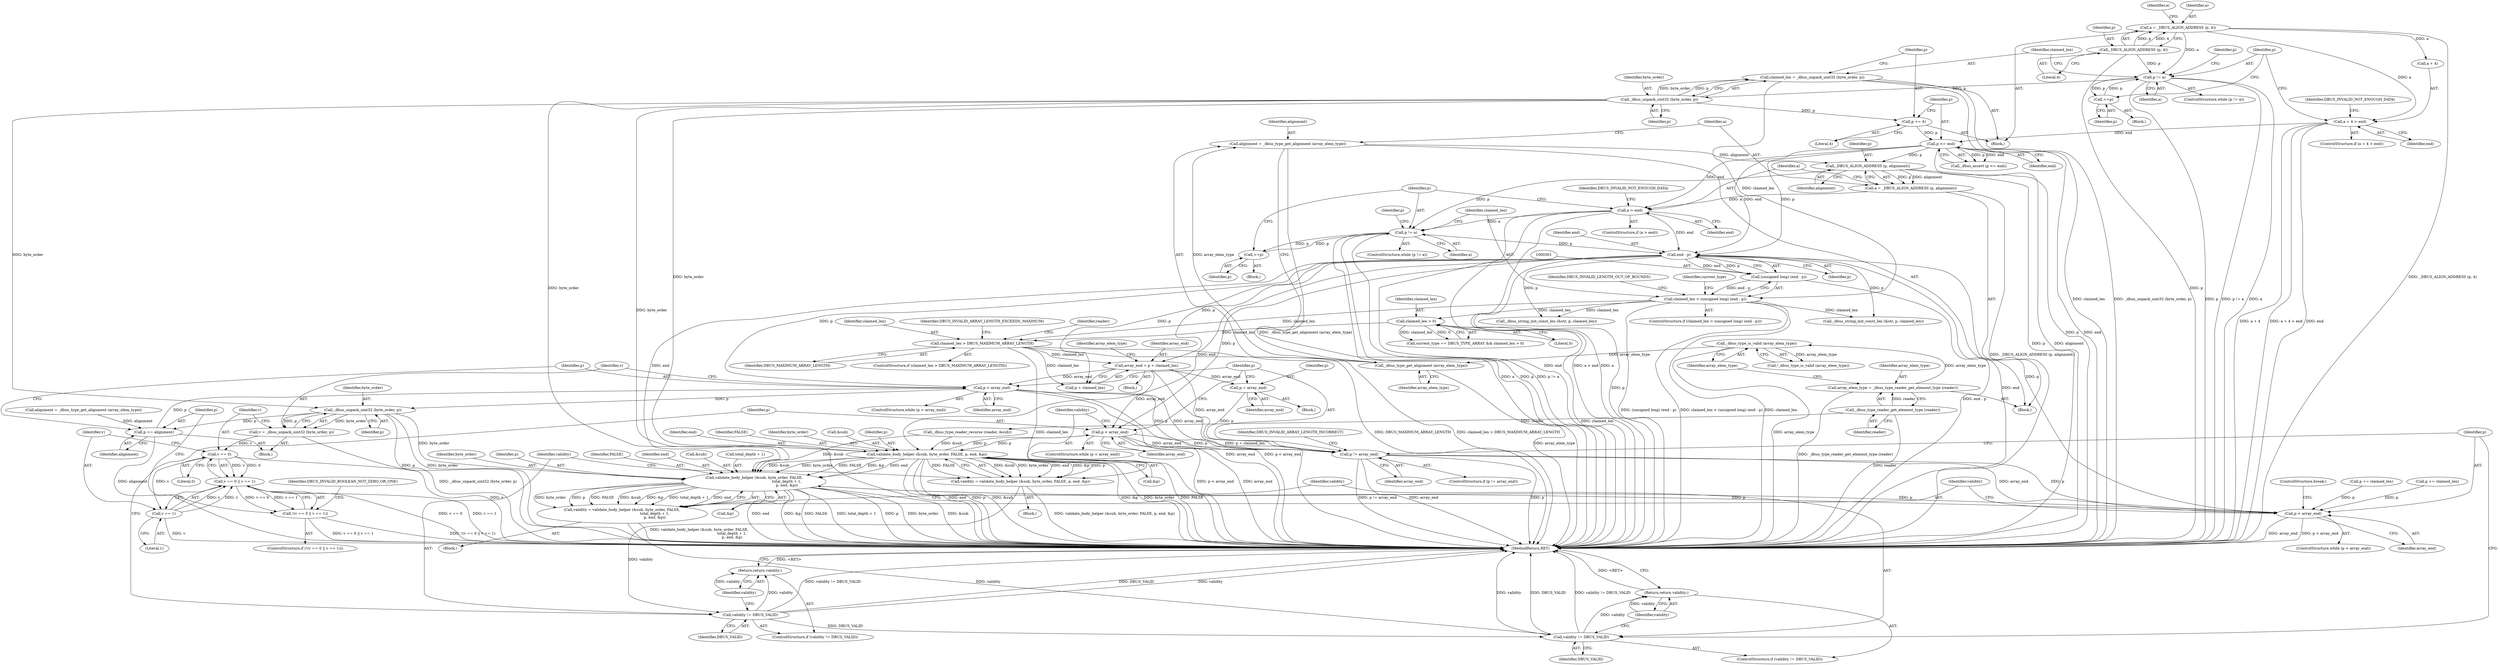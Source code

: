 digraph "0_dbus_7d65a3a6ed8815e34a99c680ac3869fde49dbbd4@integer" {
"1000382" [label="(Call,array_end = p + claimed_len)"];
"1000302" [label="(Call,end - p)"];
"1000278" [label="(Call,a > end)"];
"1000272" [label="(Call,a = _DBUS_ALIGN_ADDRESS (p, alignment))"];
"1000274" [label="(Call,_DBUS_ALIGN_ADDRESS (p, alignment))"];
"1000248" [label="(Call,p <= end)"];
"1000244" [label="(Call,p += 4)"];
"1000241" [label="(Call,_dbus_unpack_uint32 (byte_order, p))"];
"1000226" [label="(Call,p != a)"];
"1000237" [label="(Call,++p)"];
"1000214" [label="(Call,_DBUS_ALIGN_ADDRESS (p, 4))"];
"1000212" [label="(Call,a = _DBUS_ALIGN_ADDRESS (p, 4))"];
"1000218" [label="(Call,a + 4 > end)"];
"1000268" [label="(Call,alignment = _dbus_type_get_alignment (array_elem_type))"];
"1000270" [label="(Call,_dbus_type_get_alignment (array_elem_type))"];
"1000263" [label="(Call,_dbus_type_is_valid (array_elem_type))"];
"1000257" [label="(Call,array_elem_type = _dbus_type_reader_get_element_type (reader))"];
"1000259" [label="(Call,_dbus_type_reader_get_element_type (reader))"];
"1000284" [label="(Call,p != a)"];
"1000295" [label="(Call,++p)"];
"1000373" [label="(Call,claimed_len > DBUS_MAXIMUM_ARRAY_LENGTH)"];
"1000364" [label="(Call,claimed_len > 0)"];
"1000298" [label="(Call,claimed_len > (unsigned long) (end - p))"];
"1000239" [label="(Call,claimed_len = _dbus_unpack_uint32 (byte_order, p))"];
"1000300" [label="(Call,(unsigned long) (end - p))"];
"1000406" [label="(Call,p < array_end)"];
"1000412" [label="(Call,_dbus_unpack_uint32 (byte_order, p))"];
"1000410" [label="(Call,v = _dbus_unpack_uint32 (byte_order, p))"];
"1000418" [label="(Call,v == 0)"];
"1000417" [label="(Call,v == 0 || v == 1)"];
"1000416" [label="(Call,!(v == 0 || v == 1))"];
"1000421" [label="(Call,v == 1)"];
"1000426" [label="(Call,p += alignment)"];
"1000472" [label="(Call,validate_body_helper (&sub, byte_order, FALSE,\n                                                         total_depth + 1,\n                                                         p, end, &p))"];
"1000466" [label="(Call,p < array_end)"];
"1000470" [label="(Call,validity = validate_body_helper (&sub, byte_order, FALSE,\n                                                         total_depth + 1,\n                                                         p, end, &p))"];
"1000485" [label="(Call,validity != DBUS_VALID)"];
"1000488" [label="(Return,return validity;)"];
"1000459" [label="(Call,p != array_end)"];
"1000431" [label="(Call,p = array_end)"];
"1000437" [label="(Call,p < array_end)"];
"1000443" [label="(Call,validate_body_helper (&sub, byte_order, FALSE, p, end, &p))"];
"1000441" [label="(Call,validity = validate_body_helper (&sub, byte_order, FALSE, p, end, &p))"];
"1000453" [label="(Call,validity != DBUS_VALID)"];
"1000456" [label="(Return,return validity;)"];
"1000242" [label="(Identifier,byte_order)"];
"1000467" [label="(Identifier,p)"];
"1000486" [label="(Identifier,validity)"];
"1000243" [label="(Identifier,p)"];
"1000220" [label="(Identifier,a)"];
"1000258" [label="(Identifier,array_elem_type)"];
"1000257" [label="(Call,array_elem_type = _dbus_type_reader_get_element_type (reader))"];
"1000273" [label="(Identifier,a)"];
"1000422" [label="(Identifier,v)"];
"1000212" [label="(Call,a = _DBUS_ALIGN_ADDRESS (p, 4))"];
"1000270" [label="(Call,_dbus_type_get_alignment (array_elem_type))"];
"1000373" [label="(Call,claimed_len > DBUS_MAXIMUM_ARRAY_LENGTH)"];
"1000487" [label="(Identifier,DBUS_VALID)"];
"1000277" [label="(ControlStructure,if (a > end))"];
"1000213" [label="(Identifier,a)"];
"1000210" [label="(Block,)"];
"1000219" [label="(Call,a + 4)"];
"1000468" [label="(Identifier,array_end)"];
"1000271" [label="(Identifier,array_elem_type)"];
"1000460" [label="(Identifier,p)"];
"1000441" [label="(Call,validity = validate_body_helper (&sub, byte_order, FALSE, p, end, &p))"];
"1000217" [label="(ControlStructure,if (a + 4 > end))"];
"1000410" [label="(Call,v = _dbus_unpack_uint32 (byte_order, p))"];
"1000240" [label="(Identifier,claimed_len)"];
"1000461" [label="(Identifier,array_end)"];
"1000304" [label="(Identifier,p)"];
"1000470" [label="(Call,validity = validate_body_helper (&sub, byte_order, FALSE,\n                                                         total_depth + 1,\n                                                         p, end, &p))"];
"1000228" [label="(Identifier,a)"];
"1000275" [label="(Identifier,p)"];
"1000233" [label="(Identifier,p)"];
"1000241" [label="(Call,_dbus_unpack_uint32 (byte_order, p))"];
"1000426" [label="(Call,p += alignment)"];
"1000454" [label="(Identifier,validity)"];
"1000306" [label="(Identifier,DBUS_INVALID_LENGTH_OUT_OF_BOUNDS)"];
"1000463" [label="(Identifier,DBUS_INVALID_ARRAY_LENGTH_INCORRECT)"];
"1000313" [label="(Call,_dbus_string_init_const_len (&str, p, claimed_len))"];
"1000447" [label="(Identifier,FALSE)"];
"1000431" [label="(Call,p = array_end)"];
"1000484" [label="(ControlStructure,if (validity != DBUS_VALID))"];
"1000379" [label="(Identifier,reader)"];
"1000456" [label="(Return,return validity;)"];
"1000227" [label="(Identifier,p)"];
"1000287" [label="(Block,)"];
"1000247" [label="(Call,_dbus_assert (p <= end))"];
"1000401" [label="(Call,alignment = _dbus_type_get_alignment (array_elem_type))"];
"1000473" [label="(Call,&sub)"];
"1000367" [label="(Block,)"];
"1000446" [label="(Identifier,byte_order)"];
"1000297" [label="(ControlStructure,if (claimed_len > (unsigned long) (end - p)))"];
"1000291" [label="(Identifier,p)"];
"1000215" [label="(Identifier,p)"];
"1000248" [label="(Call,p <= end)"];
"1000458" [label="(ControlStructure,if (p != array_end))"];
"1000414" [label="(Identifier,p)"];
"1000443" [label="(Call,validate_body_helper (&sub, byte_order, FALSE, p, end, &p))"];
"1000453" [label="(Call,validity != DBUS_VALID)"];
"1000432" [label="(Identifier,p)"];
"1000406" [label="(Call,p < array_end)"];
"1000457" [label="(Identifier,validity)"];
"1000309" [label="(Identifier,current_type)"];
"1000216" [label="(Literal,4)"];
"1000264" [label="(Identifier,array_elem_type)"];
"1000477" [label="(Call,total_depth + 1)"];
"1000488" [label="(Return,return validity;)"];
"1000245" [label="(Identifier,p)"];
"1000375" [label="(Identifier,DBUS_MAXIMUM_ARRAY_LENGTH)"];
"1000452" [label="(ControlStructure,if (validity != DBUS_VALID))"];
"1000489" [label="(Identifier,validity)"];
"1000433" [label="(Identifier,array_end)"];
"1000423" [label="(Literal,1)"];
"1000407" [label="(Identifier,p)"];
"1000428" [label="(Identifier,alignment)"];
"1000244" [label="(Call,p += 4)"];
"1000383" [label="(Identifier,array_end)"];
"1000272" [label="(Call,a = _DBUS_ALIGN_ADDRESS (p, alignment))"];
"1000226" [label="(Call,p != a)"];
"1000263" [label="(Call,_dbus_type_is_valid (array_elem_type))"];
"1000365" [label="(Identifier,claimed_len)"];
"1000438" [label="(Identifier,p)"];
"1000260" [label="(Identifier,reader)"];
"1000405" [label="(ControlStructure,while (p < array_end))"];
"1000378" [label="(Call,_dbus_type_reader_recurse (reader, &sub))"];
"1000425" [label="(Identifier,DBUS_INVALID_BOOLEAN_NOT_ZERO_OR_ONE)"];
"1000296" [label="(Identifier,p)"];
"1000285" [label="(Identifier,p)"];
"1000436" [label="(ControlStructure,while (p < array_end))"];
"1000279" [label="(Identifier,a)"];
"1000444" [label="(Call,&sub)"];
"1000482" [label="(Call,&p)"];
"1000250" [label="(Identifier,end)"];
"1000437" [label="(Call,p < array_end)"];
"1000224" [label="(Identifier,DBUS_INVALID_NOT_ENOUGH_DATA)"];
"1000490" [label="(ControlStructure,break;)"];
"1000427" [label="(Identifier,p)"];
"1000475" [label="(Identifier,byte_order)"];
"1000360" [label="(Call,current_type == DBUS_TYPE_ARRAY && claimed_len > 0)"];
"1000372" [label="(ControlStructure,if (claimed_len > DBUS_MAXIMUM_ARRAY_LENGTH))"];
"1000249" [label="(Identifier,p)"];
"1000222" [label="(Identifier,end)"];
"1000448" [label="(Identifier,p)"];
"1000303" [label="(Identifier,end)"];
"1000485" [label="(Call,validity != DBUS_VALID)"];
"1000480" [label="(Identifier,p)"];
"1000465" [label="(ControlStructure,while (p < array_end))"];
"1000449" [label="(Identifier,end)"];
"1000299" [label="(Identifier,claimed_len)"];
"1000409" [label="(Block,)"];
"1000300" [label="(Call,(unsigned long) (end - p))"];
"1000421" [label="(Call,v == 1)"];
"1000476" [label="(Identifier,FALSE)"];
"1000282" [label="(Identifier,DBUS_INVALID_NOT_ENOUGH_DATA)"];
"1000269" [label="(Identifier,alignment)"];
"1000329" [label="(Call,p += claimed_len)"];
"1000268" [label="(Call,alignment = _dbus_type_get_alignment (array_elem_type))"];
"1000283" [label="(ControlStructure,while (p != a))"];
"1000274" [label="(Call,_DBUS_ALIGN_ADDRESS (p, alignment))"];
"1000280" [label="(Identifier,end)"];
"1000408" [label="(Identifier,array_end)"];
"1000420" [label="(Literal,0)"];
"1000276" [label="(Identifier,alignment)"];
"1000417" [label="(Call,v == 0 || v == 1)"];
"1000259" [label="(Call,_dbus_type_reader_get_element_type (reader))"];
"1000262" [label="(Call,!_dbus_type_is_valid (array_elem_type))"];
"1000384" [label="(Call,p + claimed_len)"];
"1000364" [label="(Call,claimed_len > 0)"];
"1000278" [label="(Call,a > end)"];
"1000481" [label="(Identifier,end)"];
"1000439" [label="(Identifier,array_end)"];
"1000388" [label="(Identifier,array_elem_type)"];
"1000382" [label="(Call,array_end = p + claimed_len)"];
"1000413" [label="(Identifier,byte_order)"];
"1000355" [label="(Call,p += claimed_len)"];
"1000374" [label="(Identifier,claimed_len)"];
"1000246" [label="(Literal,4)"];
"1000411" [label="(Identifier,v)"];
"1000416" [label="(Call,!(v == 0 || v == 1))"];
"1000284" [label="(Call,p != a)"];
"1000225" [label="(ControlStructure,while (p != a))"];
"1000295" [label="(Call,++p)"];
"1000466" [label="(Call,p < array_end)"];
"1000286" [label="(Identifier,a)"];
"1000471" [label="(Identifier,validity)"];
"1000418" [label="(Call,v == 0)"];
"1000214" [label="(Call,_DBUS_ALIGN_ADDRESS (p, 4))"];
"1000298" [label="(Call,claimed_len > (unsigned long) (end - p))"];
"1000419" [label="(Identifier,v)"];
"1000237" [label="(Call,++p)"];
"1000229" [label="(Block,)"];
"1000472" [label="(Call,validate_body_helper (&sub, byte_order, FALSE,\n                                                         total_depth + 1,\n                                                         p, end, &p))"];
"1000377" [label="(Identifier,DBUS_INVALID_ARRAY_LENGTH_EXCEEDS_MAXIMUM)"];
"1000255" [label="(Block,)"];
"1000238" [label="(Identifier,p)"];
"1000450" [label="(Call,&p)"];
"1000430" [label="(Block,)"];
"1000412" [label="(Call,_dbus_unpack_uint32 (byte_order, p))"];
"1000469" [label="(Block,)"];
"1000440" [label="(Block,)"];
"1000218" [label="(Call,a + 4 > end)"];
"1000455" [label="(Identifier,DBUS_VALID)"];
"1000339" [label="(Call,_dbus_string_init_const_len (&str, p, claimed_len))"];
"1000459" [label="(Call,p != array_end)"];
"1000415" [label="(ControlStructure,if (!(v == 0 || v == 1)))"];
"1000442" [label="(Identifier,validity)"];
"1000770" [label="(MethodReturn,RET)"];
"1000302" [label="(Call,end - p)"];
"1000239" [label="(Call,claimed_len = _dbus_unpack_uint32 (byte_order, p))"];
"1000366" [label="(Literal,0)"];
"1000382" -> "1000367"  [label="AST: "];
"1000382" -> "1000384"  [label="CFG: "];
"1000383" -> "1000382"  [label="AST: "];
"1000384" -> "1000382"  [label="AST: "];
"1000388" -> "1000382"  [label="CFG: "];
"1000382" -> "1000770"  [label="DDG: p + claimed_len"];
"1000302" -> "1000382"  [label="DDG: p"];
"1000373" -> "1000382"  [label="DDG: claimed_len"];
"1000382" -> "1000406"  [label="DDG: array_end"];
"1000382" -> "1000431"  [label="DDG: array_end"];
"1000382" -> "1000437"  [label="DDG: array_end"];
"1000382" -> "1000459"  [label="DDG: array_end"];
"1000302" -> "1000300"  [label="AST: "];
"1000302" -> "1000304"  [label="CFG: "];
"1000303" -> "1000302"  [label="AST: "];
"1000304" -> "1000302"  [label="AST: "];
"1000300" -> "1000302"  [label="CFG: "];
"1000302" -> "1000770"  [label="DDG: p"];
"1000302" -> "1000770"  [label="DDG: end"];
"1000302" -> "1000300"  [label="DDG: end"];
"1000302" -> "1000300"  [label="DDG: p"];
"1000278" -> "1000302"  [label="DDG: end"];
"1000248" -> "1000302"  [label="DDG: end"];
"1000248" -> "1000302"  [label="DDG: p"];
"1000284" -> "1000302"  [label="DDG: p"];
"1000302" -> "1000313"  [label="DDG: p"];
"1000302" -> "1000339"  [label="DDG: p"];
"1000302" -> "1000384"  [label="DDG: p"];
"1000302" -> "1000406"  [label="DDG: p"];
"1000302" -> "1000437"  [label="DDG: p"];
"1000302" -> "1000443"  [label="DDG: end"];
"1000302" -> "1000466"  [label="DDG: p"];
"1000302" -> "1000472"  [label="DDG: end"];
"1000278" -> "1000277"  [label="AST: "];
"1000278" -> "1000280"  [label="CFG: "];
"1000279" -> "1000278"  [label="AST: "];
"1000280" -> "1000278"  [label="AST: "];
"1000282" -> "1000278"  [label="CFG: "];
"1000285" -> "1000278"  [label="CFG: "];
"1000278" -> "1000770"  [label="DDG: end"];
"1000278" -> "1000770"  [label="DDG: a > end"];
"1000278" -> "1000770"  [label="DDG: a"];
"1000272" -> "1000278"  [label="DDG: a"];
"1000248" -> "1000278"  [label="DDG: end"];
"1000278" -> "1000284"  [label="DDG: a"];
"1000272" -> "1000255"  [label="AST: "];
"1000272" -> "1000274"  [label="CFG: "];
"1000273" -> "1000272"  [label="AST: "];
"1000274" -> "1000272"  [label="AST: "];
"1000279" -> "1000272"  [label="CFG: "];
"1000272" -> "1000770"  [label="DDG: _DBUS_ALIGN_ADDRESS (p, alignment)"];
"1000274" -> "1000272"  [label="DDG: p"];
"1000274" -> "1000272"  [label="DDG: alignment"];
"1000274" -> "1000276"  [label="CFG: "];
"1000275" -> "1000274"  [label="AST: "];
"1000276" -> "1000274"  [label="AST: "];
"1000274" -> "1000770"  [label="DDG: p"];
"1000274" -> "1000770"  [label="DDG: alignment"];
"1000248" -> "1000274"  [label="DDG: p"];
"1000268" -> "1000274"  [label="DDG: alignment"];
"1000274" -> "1000284"  [label="DDG: p"];
"1000248" -> "1000247"  [label="AST: "];
"1000248" -> "1000250"  [label="CFG: "];
"1000249" -> "1000248"  [label="AST: "];
"1000250" -> "1000248"  [label="AST: "];
"1000247" -> "1000248"  [label="CFG: "];
"1000248" -> "1000770"  [label="DDG: end"];
"1000248" -> "1000770"  [label="DDG: p"];
"1000248" -> "1000247"  [label="DDG: p"];
"1000248" -> "1000247"  [label="DDG: end"];
"1000244" -> "1000248"  [label="DDG: p"];
"1000218" -> "1000248"  [label="DDG: end"];
"1000244" -> "1000210"  [label="AST: "];
"1000244" -> "1000246"  [label="CFG: "];
"1000245" -> "1000244"  [label="AST: "];
"1000246" -> "1000244"  [label="AST: "];
"1000249" -> "1000244"  [label="CFG: "];
"1000241" -> "1000244"  [label="DDG: p"];
"1000241" -> "1000239"  [label="AST: "];
"1000241" -> "1000243"  [label="CFG: "];
"1000242" -> "1000241"  [label="AST: "];
"1000243" -> "1000241"  [label="AST: "];
"1000239" -> "1000241"  [label="CFG: "];
"1000241" -> "1000770"  [label="DDG: byte_order"];
"1000241" -> "1000239"  [label="DDG: byte_order"];
"1000241" -> "1000239"  [label="DDG: p"];
"1000226" -> "1000241"  [label="DDG: p"];
"1000241" -> "1000412"  [label="DDG: byte_order"];
"1000241" -> "1000443"  [label="DDG: byte_order"];
"1000241" -> "1000472"  [label="DDG: byte_order"];
"1000226" -> "1000225"  [label="AST: "];
"1000226" -> "1000228"  [label="CFG: "];
"1000227" -> "1000226"  [label="AST: "];
"1000228" -> "1000226"  [label="AST: "];
"1000233" -> "1000226"  [label="CFG: "];
"1000240" -> "1000226"  [label="CFG: "];
"1000226" -> "1000770"  [label="DDG: p"];
"1000226" -> "1000770"  [label="DDG: p != a"];
"1000226" -> "1000770"  [label="DDG: a"];
"1000237" -> "1000226"  [label="DDG: p"];
"1000214" -> "1000226"  [label="DDG: p"];
"1000212" -> "1000226"  [label="DDG: a"];
"1000226" -> "1000237"  [label="DDG: p"];
"1000237" -> "1000229"  [label="AST: "];
"1000237" -> "1000238"  [label="CFG: "];
"1000238" -> "1000237"  [label="AST: "];
"1000227" -> "1000237"  [label="CFG: "];
"1000214" -> "1000212"  [label="AST: "];
"1000214" -> "1000216"  [label="CFG: "];
"1000215" -> "1000214"  [label="AST: "];
"1000216" -> "1000214"  [label="AST: "];
"1000212" -> "1000214"  [label="CFG: "];
"1000214" -> "1000770"  [label="DDG: p"];
"1000214" -> "1000212"  [label="DDG: p"];
"1000214" -> "1000212"  [label="DDG: 4"];
"1000212" -> "1000210"  [label="AST: "];
"1000213" -> "1000212"  [label="AST: "];
"1000220" -> "1000212"  [label="CFG: "];
"1000212" -> "1000770"  [label="DDG: _DBUS_ALIGN_ADDRESS (p, 4)"];
"1000212" -> "1000218"  [label="DDG: a"];
"1000212" -> "1000219"  [label="DDG: a"];
"1000218" -> "1000217"  [label="AST: "];
"1000218" -> "1000222"  [label="CFG: "];
"1000219" -> "1000218"  [label="AST: "];
"1000222" -> "1000218"  [label="AST: "];
"1000224" -> "1000218"  [label="CFG: "];
"1000227" -> "1000218"  [label="CFG: "];
"1000218" -> "1000770"  [label="DDG: a + 4"];
"1000218" -> "1000770"  [label="DDG: a + 4 > end"];
"1000218" -> "1000770"  [label="DDG: end"];
"1000268" -> "1000255"  [label="AST: "];
"1000268" -> "1000270"  [label="CFG: "];
"1000269" -> "1000268"  [label="AST: "];
"1000270" -> "1000268"  [label="AST: "];
"1000273" -> "1000268"  [label="CFG: "];
"1000268" -> "1000770"  [label="DDG: _dbus_type_get_alignment (array_elem_type)"];
"1000270" -> "1000268"  [label="DDG: array_elem_type"];
"1000270" -> "1000271"  [label="CFG: "];
"1000271" -> "1000270"  [label="AST: "];
"1000270" -> "1000770"  [label="DDG: array_elem_type"];
"1000263" -> "1000270"  [label="DDG: array_elem_type"];
"1000263" -> "1000262"  [label="AST: "];
"1000263" -> "1000264"  [label="CFG: "];
"1000264" -> "1000263"  [label="AST: "];
"1000262" -> "1000263"  [label="CFG: "];
"1000263" -> "1000770"  [label="DDG: array_elem_type"];
"1000263" -> "1000262"  [label="DDG: array_elem_type"];
"1000257" -> "1000263"  [label="DDG: array_elem_type"];
"1000257" -> "1000255"  [label="AST: "];
"1000257" -> "1000259"  [label="CFG: "];
"1000258" -> "1000257"  [label="AST: "];
"1000259" -> "1000257"  [label="AST: "];
"1000264" -> "1000257"  [label="CFG: "];
"1000257" -> "1000770"  [label="DDG: _dbus_type_reader_get_element_type (reader)"];
"1000259" -> "1000257"  [label="DDG: reader"];
"1000259" -> "1000260"  [label="CFG: "];
"1000260" -> "1000259"  [label="AST: "];
"1000259" -> "1000770"  [label="DDG: reader"];
"1000259" -> "1000378"  [label="DDG: reader"];
"1000284" -> "1000283"  [label="AST: "];
"1000284" -> "1000286"  [label="CFG: "];
"1000285" -> "1000284"  [label="AST: "];
"1000286" -> "1000284"  [label="AST: "];
"1000291" -> "1000284"  [label="CFG: "];
"1000299" -> "1000284"  [label="CFG: "];
"1000284" -> "1000770"  [label="DDG: a"];
"1000284" -> "1000770"  [label="DDG: p"];
"1000284" -> "1000770"  [label="DDG: p != a"];
"1000295" -> "1000284"  [label="DDG: p"];
"1000284" -> "1000295"  [label="DDG: p"];
"1000295" -> "1000287"  [label="AST: "];
"1000295" -> "1000296"  [label="CFG: "];
"1000296" -> "1000295"  [label="AST: "];
"1000285" -> "1000295"  [label="CFG: "];
"1000373" -> "1000372"  [label="AST: "];
"1000373" -> "1000375"  [label="CFG: "];
"1000374" -> "1000373"  [label="AST: "];
"1000375" -> "1000373"  [label="AST: "];
"1000377" -> "1000373"  [label="CFG: "];
"1000379" -> "1000373"  [label="CFG: "];
"1000373" -> "1000770"  [label="DDG: DBUS_MAXIMUM_ARRAY_LENGTH"];
"1000373" -> "1000770"  [label="DDG: claimed_len > DBUS_MAXIMUM_ARRAY_LENGTH"];
"1000373" -> "1000770"  [label="DDG: claimed_len"];
"1000364" -> "1000373"  [label="DDG: claimed_len"];
"1000298" -> "1000373"  [label="DDG: claimed_len"];
"1000373" -> "1000384"  [label="DDG: claimed_len"];
"1000364" -> "1000360"  [label="AST: "];
"1000364" -> "1000366"  [label="CFG: "];
"1000365" -> "1000364"  [label="AST: "];
"1000366" -> "1000364"  [label="AST: "];
"1000360" -> "1000364"  [label="CFG: "];
"1000364" -> "1000770"  [label="DDG: claimed_len"];
"1000364" -> "1000360"  [label="DDG: claimed_len"];
"1000364" -> "1000360"  [label="DDG: 0"];
"1000298" -> "1000364"  [label="DDG: claimed_len"];
"1000298" -> "1000297"  [label="AST: "];
"1000298" -> "1000300"  [label="CFG: "];
"1000299" -> "1000298"  [label="AST: "];
"1000300" -> "1000298"  [label="AST: "];
"1000306" -> "1000298"  [label="CFG: "];
"1000309" -> "1000298"  [label="CFG: "];
"1000298" -> "1000770"  [label="DDG: claimed_len > (unsigned long) (end - p)"];
"1000298" -> "1000770"  [label="DDG: claimed_len"];
"1000298" -> "1000770"  [label="DDG: (unsigned long) (end - p)"];
"1000239" -> "1000298"  [label="DDG: claimed_len"];
"1000300" -> "1000298"  [label="DDG: end - p"];
"1000298" -> "1000313"  [label="DDG: claimed_len"];
"1000298" -> "1000339"  [label="DDG: claimed_len"];
"1000239" -> "1000210"  [label="AST: "];
"1000240" -> "1000239"  [label="AST: "];
"1000245" -> "1000239"  [label="CFG: "];
"1000239" -> "1000770"  [label="DDG: claimed_len"];
"1000239" -> "1000770"  [label="DDG: _dbus_unpack_uint32 (byte_order, p)"];
"1000301" -> "1000300"  [label="AST: "];
"1000300" -> "1000770"  [label="DDG: end - p"];
"1000406" -> "1000405"  [label="AST: "];
"1000406" -> "1000408"  [label="CFG: "];
"1000407" -> "1000406"  [label="AST: "];
"1000408" -> "1000406"  [label="AST: "];
"1000411" -> "1000406"  [label="CFG: "];
"1000460" -> "1000406"  [label="CFG: "];
"1000406" -> "1000770"  [label="DDG: array_end"];
"1000406" -> "1000770"  [label="DDG: p < array_end"];
"1000426" -> "1000406"  [label="DDG: p"];
"1000406" -> "1000412"  [label="DDG: p"];
"1000406" -> "1000459"  [label="DDG: p"];
"1000406" -> "1000459"  [label="DDG: array_end"];
"1000412" -> "1000410"  [label="AST: "];
"1000412" -> "1000414"  [label="CFG: "];
"1000413" -> "1000412"  [label="AST: "];
"1000414" -> "1000412"  [label="AST: "];
"1000410" -> "1000412"  [label="CFG: "];
"1000412" -> "1000770"  [label="DDG: p"];
"1000412" -> "1000770"  [label="DDG: byte_order"];
"1000412" -> "1000410"  [label="DDG: byte_order"];
"1000412" -> "1000410"  [label="DDG: p"];
"1000412" -> "1000426"  [label="DDG: p"];
"1000412" -> "1000472"  [label="DDG: byte_order"];
"1000410" -> "1000409"  [label="AST: "];
"1000411" -> "1000410"  [label="AST: "];
"1000419" -> "1000410"  [label="CFG: "];
"1000410" -> "1000770"  [label="DDG: _dbus_unpack_uint32 (byte_order, p)"];
"1000410" -> "1000418"  [label="DDG: v"];
"1000418" -> "1000417"  [label="AST: "];
"1000418" -> "1000420"  [label="CFG: "];
"1000419" -> "1000418"  [label="AST: "];
"1000420" -> "1000418"  [label="AST: "];
"1000422" -> "1000418"  [label="CFG: "];
"1000417" -> "1000418"  [label="CFG: "];
"1000418" -> "1000770"  [label="DDG: v"];
"1000418" -> "1000417"  [label="DDG: v"];
"1000418" -> "1000417"  [label="DDG: 0"];
"1000418" -> "1000421"  [label="DDG: v"];
"1000417" -> "1000416"  [label="AST: "];
"1000417" -> "1000421"  [label="CFG: "];
"1000421" -> "1000417"  [label="AST: "];
"1000416" -> "1000417"  [label="CFG: "];
"1000417" -> "1000770"  [label="DDG: v == 0"];
"1000417" -> "1000770"  [label="DDG: v == 1"];
"1000417" -> "1000416"  [label="DDG: v == 0"];
"1000417" -> "1000416"  [label="DDG: v == 1"];
"1000421" -> "1000417"  [label="DDG: v"];
"1000421" -> "1000417"  [label="DDG: 1"];
"1000416" -> "1000415"  [label="AST: "];
"1000425" -> "1000416"  [label="CFG: "];
"1000427" -> "1000416"  [label="CFG: "];
"1000416" -> "1000770"  [label="DDG: !(v == 0 || v == 1)"];
"1000416" -> "1000770"  [label="DDG: v == 0 || v == 1"];
"1000421" -> "1000423"  [label="CFG: "];
"1000422" -> "1000421"  [label="AST: "];
"1000423" -> "1000421"  [label="AST: "];
"1000421" -> "1000770"  [label="DDG: v"];
"1000426" -> "1000409"  [label="AST: "];
"1000426" -> "1000428"  [label="CFG: "];
"1000427" -> "1000426"  [label="AST: "];
"1000428" -> "1000426"  [label="AST: "];
"1000407" -> "1000426"  [label="CFG: "];
"1000426" -> "1000770"  [label="DDG: alignment"];
"1000401" -> "1000426"  [label="DDG: alignment"];
"1000472" -> "1000470"  [label="AST: "];
"1000472" -> "1000482"  [label="CFG: "];
"1000473" -> "1000472"  [label="AST: "];
"1000475" -> "1000472"  [label="AST: "];
"1000476" -> "1000472"  [label="AST: "];
"1000477" -> "1000472"  [label="AST: "];
"1000480" -> "1000472"  [label="AST: "];
"1000481" -> "1000472"  [label="AST: "];
"1000482" -> "1000472"  [label="AST: "];
"1000470" -> "1000472"  [label="CFG: "];
"1000472" -> "1000770"  [label="DDG: FALSE"];
"1000472" -> "1000770"  [label="DDG: total_depth + 1"];
"1000472" -> "1000770"  [label="DDG: p"];
"1000472" -> "1000770"  [label="DDG: byte_order"];
"1000472" -> "1000770"  [label="DDG: &sub"];
"1000472" -> "1000770"  [label="DDG: end"];
"1000472" -> "1000770"  [label="DDG: &p"];
"1000472" -> "1000466"  [label="DDG: p"];
"1000472" -> "1000470"  [label="DDG: byte_order"];
"1000472" -> "1000470"  [label="DDG: p"];
"1000472" -> "1000470"  [label="DDG: FALSE"];
"1000472" -> "1000470"  [label="DDG: &sub"];
"1000472" -> "1000470"  [label="DDG: &p"];
"1000472" -> "1000470"  [label="DDG: total_depth + 1"];
"1000472" -> "1000470"  [label="DDG: end"];
"1000378" -> "1000472"  [label="DDG: &sub"];
"1000443" -> "1000472"  [label="DDG: &sub"];
"1000443" -> "1000472"  [label="DDG: byte_order"];
"1000443" -> "1000472"  [label="DDG: FALSE"];
"1000443" -> "1000472"  [label="DDG: &p"];
"1000443" -> "1000472"  [label="DDG: end"];
"1000466" -> "1000472"  [label="DDG: p"];
"1000466" -> "1000465"  [label="AST: "];
"1000466" -> "1000468"  [label="CFG: "];
"1000467" -> "1000466"  [label="AST: "];
"1000468" -> "1000466"  [label="AST: "];
"1000471" -> "1000466"  [label="CFG: "];
"1000490" -> "1000466"  [label="CFG: "];
"1000466" -> "1000770"  [label="DDG: array_end"];
"1000466" -> "1000770"  [label="DDG: p < array_end"];
"1000355" -> "1000466"  [label="DDG: p"];
"1000459" -> "1000466"  [label="DDG: p"];
"1000459" -> "1000466"  [label="DDG: array_end"];
"1000329" -> "1000466"  [label="DDG: p"];
"1000470" -> "1000469"  [label="AST: "];
"1000471" -> "1000470"  [label="AST: "];
"1000486" -> "1000470"  [label="CFG: "];
"1000470" -> "1000770"  [label="DDG: validate_body_helper (&sub, byte_order, FALSE,\n                                                         total_depth + 1,\n                                                         p, end, &p)"];
"1000470" -> "1000485"  [label="DDG: validity"];
"1000485" -> "1000484"  [label="AST: "];
"1000485" -> "1000487"  [label="CFG: "];
"1000486" -> "1000485"  [label="AST: "];
"1000487" -> "1000485"  [label="AST: "];
"1000467" -> "1000485"  [label="CFG: "];
"1000489" -> "1000485"  [label="CFG: "];
"1000485" -> "1000770"  [label="DDG: validity"];
"1000485" -> "1000770"  [label="DDG: DBUS_VALID"];
"1000485" -> "1000770"  [label="DDG: validity != DBUS_VALID"];
"1000453" -> "1000485"  [label="DDG: DBUS_VALID"];
"1000485" -> "1000488"  [label="DDG: validity"];
"1000488" -> "1000484"  [label="AST: "];
"1000488" -> "1000489"  [label="CFG: "];
"1000489" -> "1000488"  [label="AST: "];
"1000770" -> "1000488"  [label="CFG: "];
"1000488" -> "1000770"  [label="DDG: <RET>"];
"1000489" -> "1000488"  [label="DDG: validity"];
"1000459" -> "1000458"  [label="AST: "];
"1000459" -> "1000461"  [label="CFG: "];
"1000460" -> "1000459"  [label="AST: "];
"1000461" -> "1000459"  [label="AST: "];
"1000463" -> "1000459"  [label="CFG: "];
"1000467" -> "1000459"  [label="CFG: "];
"1000459" -> "1000770"  [label="DDG: array_end"];
"1000459" -> "1000770"  [label="DDG: p"];
"1000459" -> "1000770"  [label="DDG: p != array_end"];
"1000437" -> "1000459"  [label="DDG: p"];
"1000437" -> "1000459"  [label="DDG: array_end"];
"1000431" -> "1000459"  [label="DDG: p"];
"1000431" -> "1000430"  [label="AST: "];
"1000431" -> "1000433"  [label="CFG: "];
"1000432" -> "1000431"  [label="AST: "];
"1000433" -> "1000431"  [label="AST: "];
"1000460" -> "1000431"  [label="CFG: "];
"1000437" -> "1000436"  [label="AST: "];
"1000437" -> "1000439"  [label="CFG: "];
"1000438" -> "1000437"  [label="AST: "];
"1000439" -> "1000437"  [label="AST: "];
"1000442" -> "1000437"  [label="CFG: "];
"1000460" -> "1000437"  [label="CFG: "];
"1000437" -> "1000770"  [label="DDG: p < array_end"];
"1000437" -> "1000770"  [label="DDG: array_end"];
"1000443" -> "1000437"  [label="DDG: p"];
"1000437" -> "1000443"  [label="DDG: p"];
"1000443" -> "1000441"  [label="AST: "];
"1000443" -> "1000450"  [label="CFG: "];
"1000444" -> "1000443"  [label="AST: "];
"1000446" -> "1000443"  [label="AST: "];
"1000447" -> "1000443"  [label="AST: "];
"1000448" -> "1000443"  [label="AST: "];
"1000449" -> "1000443"  [label="AST: "];
"1000450" -> "1000443"  [label="AST: "];
"1000441" -> "1000443"  [label="CFG: "];
"1000443" -> "1000770"  [label="DDG: &p"];
"1000443" -> "1000770"  [label="DDG: byte_order"];
"1000443" -> "1000770"  [label="DDG: FALSE"];
"1000443" -> "1000770"  [label="DDG: end"];
"1000443" -> "1000770"  [label="DDG: p"];
"1000443" -> "1000770"  [label="DDG: &sub"];
"1000443" -> "1000441"  [label="DDG: &sub"];
"1000443" -> "1000441"  [label="DDG: byte_order"];
"1000443" -> "1000441"  [label="DDG: end"];
"1000443" -> "1000441"  [label="DDG: &p"];
"1000443" -> "1000441"  [label="DDG: p"];
"1000443" -> "1000441"  [label="DDG: FALSE"];
"1000378" -> "1000443"  [label="DDG: &sub"];
"1000441" -> "1000440"  [label="AST: "];
"1000442" -> "1000441"  [label="AST: "];
"1000454" -> "1000441"  [label="CFG: "];
"1000441" -> "1000770"  [label="DDG: validate_body_helper (&sub, byte_order, FALSE, p, end, &p)"];
"1000441" -> "1000453"  [label="DDG: validity"];
"1000453" -> "1000452"  [label="AST: "];
"1000453" -> "1000455"  [label="CFG: "];
"1000454" -> "1000453"  [label="AST: "];
"1000455" -> "1000453"  [label="AST: "];
"1000438" -> "1000453"  [label="CFG: "];
"1000457" -> "1000453"  [label="CFG: "];
"1000453" -> "1000770"  [label="DDG: DBUS_VALID"];
"1000453" -> "1000770"  [label="DDG: validity != DBUS_VALID"];
"1000453" -> "1000770"  [label="DDG: validity"];
"1000453" -> "1000456"  [label="DDG: validity"];
"1000456" -> "1000452"  [label="AST: "];
"1000456" -> "1000457"  [label="CFG: "];
"1000457" -> "1000456"  [label="AST: "];
"1000770" -> "1000456"  [label="CFG: "];
"1000456" -> "1000770"  [label="DDG: <RET>"];
"1000457" -> "1000456"  [label="DDG: validity"];
}

